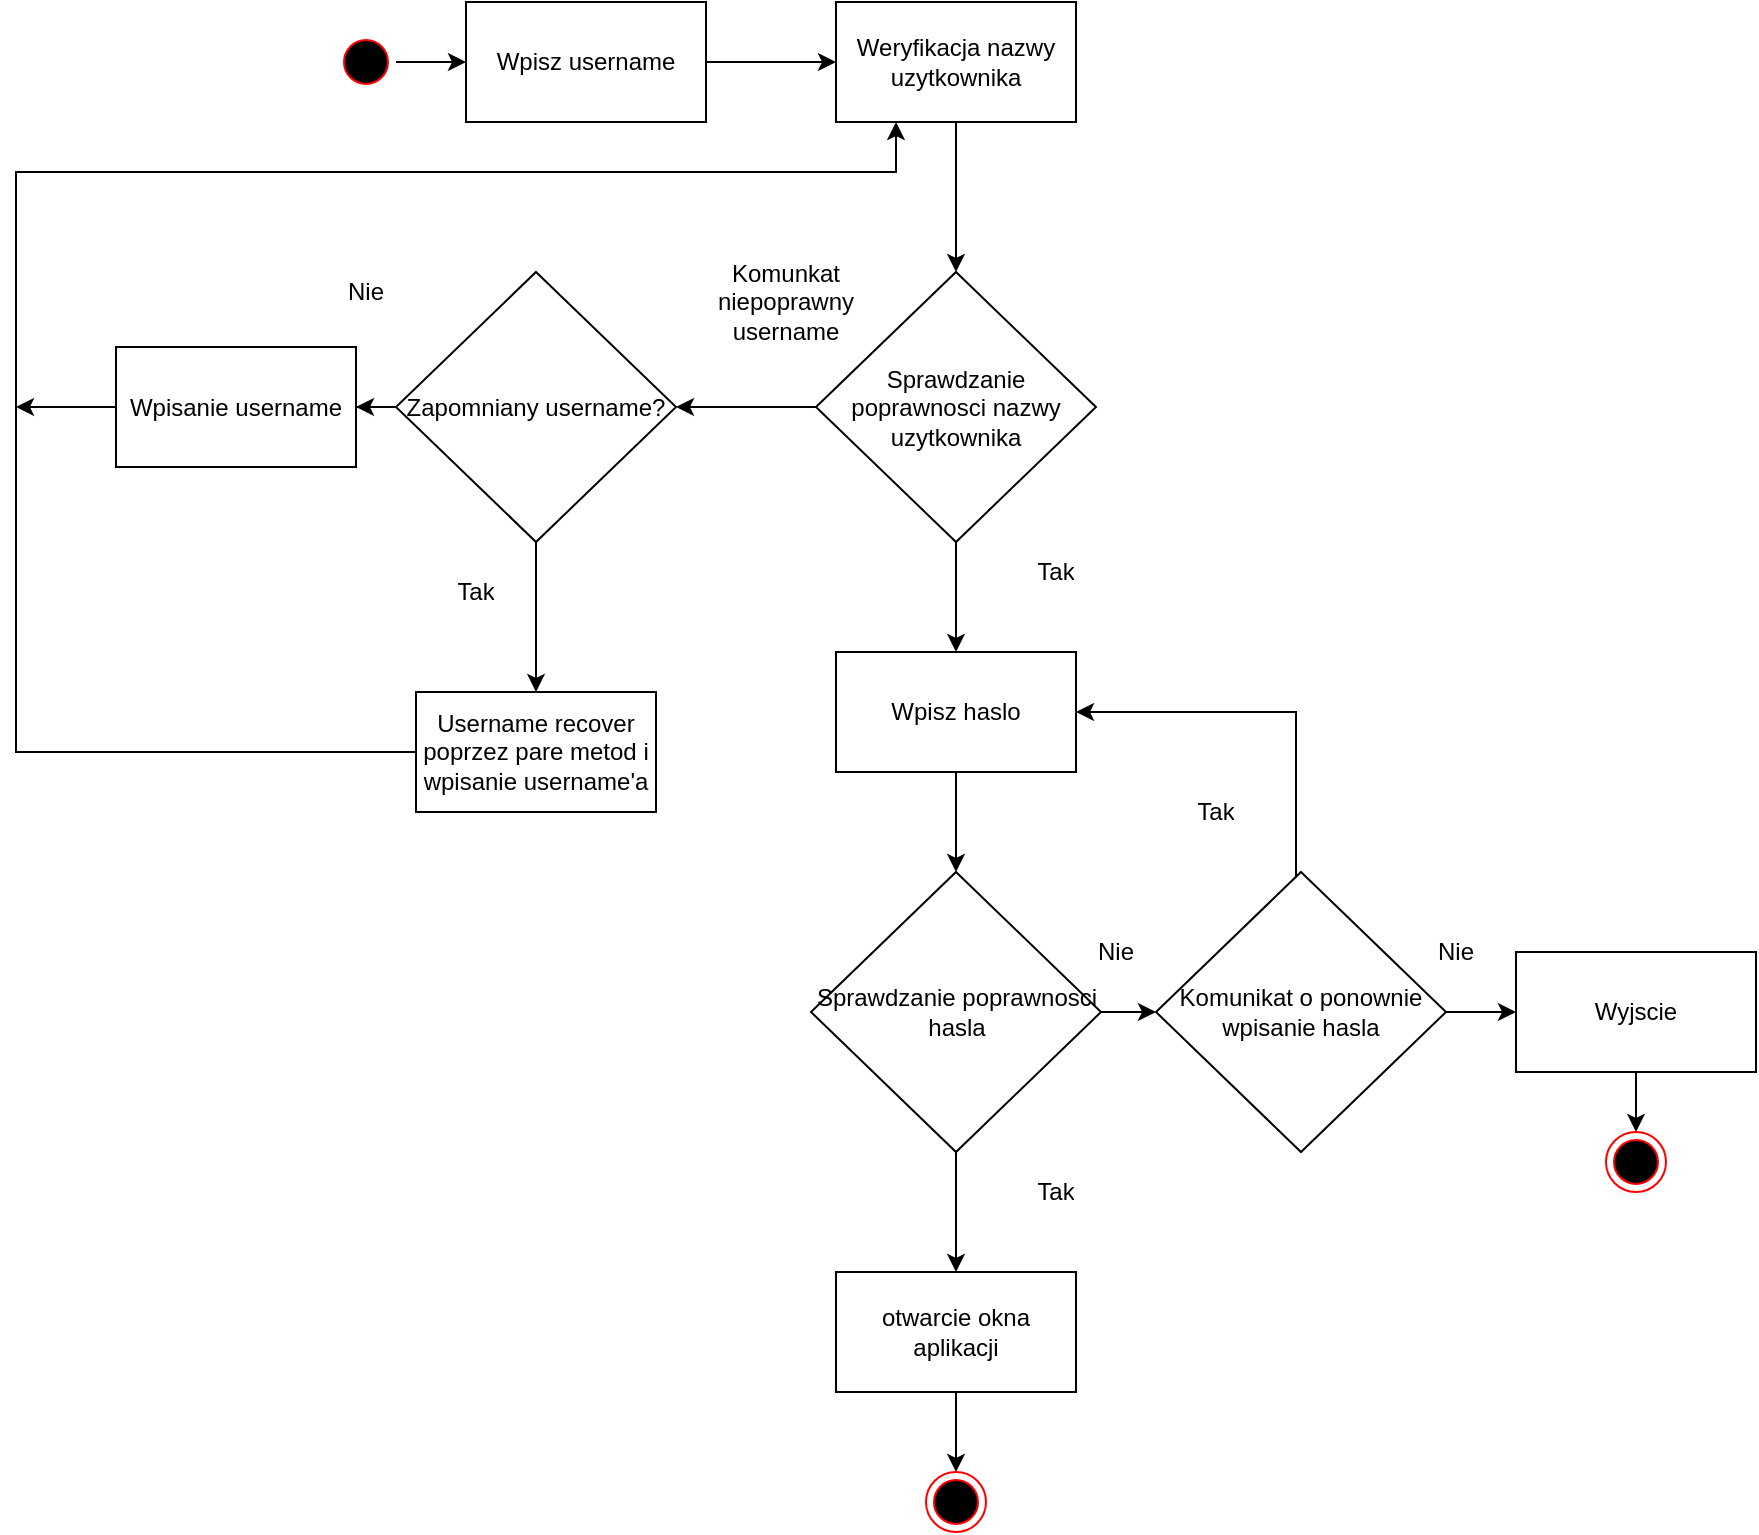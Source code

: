 <mxfile version="17.2.3" type="device"><diagram name="Page-1" id="0783ab3e-0a74-02c8-0abd-f7b4e66b4bec"><mxGraphModel dx="981" dy="548" grid="1" gridSize="10" guides="1" tooltips="1" connect="1" arrows="1" fold="1" page="1" pageScale="1" pageWidth="850" pageHeight="1100" background="none" math="0" shadow="0"><root><mxCell id="0"/><mxCell id="1" parent="0"/><mxCell id="t5-rndlql8GcK90suRuP-4" value="" style="edgeStyle=orthogonalEdgeStyle;rounded=0;orthogonalLoop=1;jettySize=auto;html=1;" parent="1" source="t5-rndlql8GcK90suRuP-1" target="t5-rndlql8GcK90suRuP-3" edge="1"><mxGeometry relative="1" as="geometry"/></mxCell><mxCell id="t5-rndlql8GcK90suRuP-1" value="" style="ellipse;html=1;shape=startState;fillColor=#000000;strokeColor=#ff0000;" parent="1" vertex="1"><mxGeometry x="170" y="220" width="30" height="30" as="geometry"/></mxCell><mxCell id="t5-rndlql8GcK90suRuP-7" value="" style="edgeStyle=orthogonalEdgeStyle;rounded=0;orthogonalLoop=1;jettySize=auto;html=1;" parent="1" source="t5-rndlql8GcK90suRuP-3" target="t5-rndlql8GcK90suRuP-6" edge="1"><mxGeometry relative="1" as="geometry"/></mxCell><mxCell id="t5-rndlql8GcK90suRuP-3" value="Wpisz username" style="whiteSpace=wrap;html=1;" parent="1" vertex="1"><mxGeometry x="235" y="205" width="120" height="60" as="geometry"/></mxCell><mxCell id="t5-rndlql8GcK90suRuP-9" value="" style="edgeStyle=orthogonalEdgeStyle;rounded=0;orthogonalLoop=1;jettySize=auto;html=1;" parent="1" source="t5-rndlql8GcK90suRuP-6" target="t5-rndlql8GcK90suRuP-8" edge="1"><mxGeometry relative="1" as="geometry"/></mxCell><mxCell id="t5-rndlql8GcK90suRuP-6" value="Weryfikacja nazwy uzytkownika" style="whiteSpace=wrap;html=1;" parent="1" vertex="1"><mxGeometry x="420" y="205" width="120" height="60" as="geometry"/></mxCell><mxCell id="t5-rndlql8GcK90suRuP-12" value="" style="edgeStyle=orthogonalEdgeStyle;rounded=0;orthogonalLoop=1;jettySize=auto;html=1;" parent="1" source="t5-rndlql8GcK90suRuP-8" target="t5-rndlql8GcK90suRuP-11" edge="1"><mxGeometry relative="1" as="geometry"/></mxCell><mxCell id="t5-rndlql8GcK90suRuP-24" value="" style="edgeStyle=orthogonalEdgeStyle;rounded=0;orthogonalLoop=1;jettySize=auto;html=1;" parent="1" source="t5-rndlql8GcK90suRuP-8" target="t5-rndlql8GcK90suRuP-23" edge="1"><mxGeometry relative="1" as="geometry"/></mxCell><mxCell id="t5-rndlql8GcK90suRuP-8" value="Sprawdzanie poprawnosci nazwy uzytkownika" style="rhombus;whiteSpace=wrap;html=1;" parent="1" vertex="1"><mxGeometry x="410" y="340" width="140" height="135" as="geometry"/></mxCell><UserObject label="Tak" placeholders="1" name="Variable" id="t5-rndlql8GcK90suRuP-10"><mxCell style="text;html=1;strokeColor=none;fillColor=none;align=center;verticalAlign=middle;whiteSpace=wrap;overflow=hidden;" parent="1" vertex="1"><mxGeometry x="490" y="480" width="80" height="20" as="geometry"/></mxCell></UserObject><mxCell id="t5-rndlql8GcK90suRuP-15" value="" style="edgeStyle=orthogonalEdgeStyle;rounded=0;orthogonalLoop=1;jettySize=auto;html=1;" parent="1" source="t5-rndlql8GcK90suRuP-11" target="t5-rndlql8GcK90suRuP-14" edge="1"><mxGeometry relative="1" as="geometry"/></mxCell><mxCell id="t5-rndlql8GcK90suRuP-11" value="Wpisz haslo" style="whiteSpace=wrap;html=1;" parent="1" vertex="1"><mxGeometry x="420" y="530" width="120" height="60" as="geometry"/></mxCell><UserObject label="Nie" placeholders="1" name="Variable" id="t5-rndlql8GcK90suRuP-13"><mxCell style="text;html=1;strokeColor=none;fillColor=none;align=center;verticalAlign=middle;whiteSpace=wrap;overflow=hidden;" parent="1" vertex="1"><mxGeometry x="520" y="670" width="80" height="20" as="geometry"/></mxCell></UserObject><mxCell id="t5-rndlql8GcK90suRuP-19" value="" style="edgeStyle=orthogonalEdgeStyle;rounded=0;orthogonalLoop=1;jettySize=auto;html=1;" parent="1" source="t5-rndlql8GcK90suRuP-14" target="t5-rndlql8GcK90suRuP-18" edge="1"><mxGeometry relative="1" as="geometry"/></mxCell><mxCell id="t5-rndlql8GcK90suRuP-32" value="" style="edgeStyle=orthogonalEdgeStyle;rounded=0;orthogonalLoop=1;jettySize=auto;html=1;" parent="1" source="t5-rndlql8GcK90suRuP-14" target="t5-rndlql8GcK90suRuP-31" edge="1"><mxGeometry relative="1" as="geometry"/></mxCell><mxCell id="t5-rndlql8GcK90suRuP-14" value="Sprawdzanie poprawnosci hasla" style="rhombus;whiteSpace=wrap;html=1;" parent="1" vertex="1"><mxGeometry x="407.5" y="640" width="145" height="140" as="geometry"/></mxCell><UserObject label="Tak" placeholders="1" name="Variable" id="t5-rndlql8GcK90suRuP-16"><mxCell style="text;html=1;strokeColor=none;fillColor=none;align=center;verticalAlign=middle;whiteSpace=wrap;overflow=hidden;" parent="1" vertex="1"><mxGeometry x="490" y="790" width="80" height="20" as="geometry"/></mxCell></UserObject><UserObject label="Komunkat niepoprawny username" placeholders="1" name="Variable" id="t5-rndlql8GcK90suRuP-17"><mxCell style="text;html=1;strokeColor=none;fillColor=none;align=center;verticalAlign=middle;whiteSpace=wrap;overflow=hidden;" parent="1" vertex="1"><mxGeometry x="340" y="330" width="110" height="50" as="geometry"/></mxCell></UserObject><mxCell id="t5-rndlql8GcK90suRuP-21" value="" style="edgeStyle=orthogonalEdgeStyle;rounded=0;orthogonalLoop=1;jettySize=auto;html=1;" parent="1" source="t5-rndlql8GcK90suRuP-18" target="t5-rndlql8GcK90suRuP-20" edge="1"><mxGeometry relative="1" as="geometry"/></mxCell><mxCell id="t5-rndlql8GcK90suRuP-18" value="otwarcie okna aplikacji" style="whiteSpace=wrap;html=1;" parent="1" vertex="1"><mxGeometry x="420" y="840" width="120" height="60" as="geometry"/></mxCell><mxCell id="t5-rndlql8GcK90suRuP-20" value="" style="ellipse;html=1;shape=endState;fillColor=#000000;strokeColor=#ff0000;" parent="1" vertex="1"><mxGeometry x="465" y="940" width="30" height="30" as="geometry"/></mxCell><mxCell id="t5-rndlql8GcK90suRuP-26" value="" style="edgeStyle=orthogonalEdgeStyle;rounded=0;orthogonalLoop=1;jettySize=auto;html=1;" parent="1" source="t5-rndlql8GcK90suRuP-23" target="t5-rndlql8GcK90suRuP-25" edge="1"><mxGeometry relative="1" as="geometry"/></mxCell><mxCell id="t5-rndlql8GcK90suRuP-28" value="" style="edgeStyle=orthogonalEdgeStyle;rounded=0;orthogonalLoop=1;jettySize=auto;html=1;" parent="1" source="t5-rndlql8GcK90suRuP-23" target="t5-rndlql8GcK90suRuP-27" edge="1"><mxGeometry relative="1" as="geometry"/></mxCell><mxCell id="t5-rndlql8GcK90suRuP-23" value="Zapomniany username?" style="rhombus;whiteSpace=wrap;html=1;" parent="1" vertex="1"><mxGeometry x="200" y="340" width="140" height="135" as="geometry"/></mxCell><mxCell id="t5-rndlql8GcK90suRuP-29" style="edgeStyle=orthogonalEdgeStyle;rounded=0;orthogonalLoop=1;jettySize=auto;html=1;entryX=0.25;entryY=1;entryDx=0;entryDy=0;" parent="1" source="t5-rndlql8GcK90suRuP-25" target="t5-rndlql8GcK90suRuP-6" edge="1"><mxGeometry relative="1" as="geometry"><mxPoint x="20" y="290" as="targetPoint"/><Array as="points"><mxPoint x="10" y="580"/><mxPoint x="10" y="290"/><mxPoint x="450" y="290"/></Array></mxGeometry></mxCell><mxCell id="t5-rndlql8GcK90suRuP-25" value="Username recover poprzez pare metod i wpisanie username'a" style="whiteSpace=wrap;html=1;" parent="1" vertex="1"><mxGeometry x="210" y="550" width="120" height="60" as="geometry"/></mxCell><mxCell id="t5-rndlql8GcK90suRuP-30" style="edgeStyle=orthogonalEdgeStyle;rounded=0;orthogonalLoop=1;jettySize=auto;html=1;" parent="1" source="t5-rndlql8GcK90suRuP-27" edge="1"><mxGeometry relative="1" as="geometry"><mxPoint x="10" y="407.5" as="targetPoint"/></mxGeometry></mxCell><mxCell id="t5-rndlql8GcK90suRuP-27" value="Wpisanie username" style="whiteSpace=wrap;html=1;" parent="1" vertex="1"><mxGeometry x="60" y="377.5" width="120" height="60" as="geometry"/></mxCell><mxCell id="t5-rndlql8GcK90suRuP-34" value="" style="edgeStyle=orthogonalEdgeStyle;rounded=0;orthogonalLoop=1;jettySize=auto;html=1;" parent="1" source="t5-rndlql8GcK90suRuP-31" target="t5-rndlql8GcK90suRuP-33" edge="1"><mxGeometry relative="1" as="geometry"/></mxCell><mxCell id="t5-rndlql8GcK90suRuP-38" value="" style="edgeStyle=orthogonalEdgeStyle;rounded=0;orthogonalLoop=1;jettySize=auto;html=1;entryX=1;entryY=0.5;entryDx=0;entryDy=0;" parent="1" source="t5-rndlql8GcK90suRuP-31" target="t5-rndlql8GcK90suRuP-11" edge="1"><mxGeometry relative="1" as="geometry"><Array as="points"><mxPoint x="650" y="560"/></Array></mxGeometry></mxCell><mxCell id="t5-rndlql8GcK90suRuP-31" value="Komunikat o ponownie wpisanie hasla" style="rhombus;whiteSpace=wrap;html=1;" parent="1" vertex="1"><mxGeometry x="580" y="640" width="145" height="140" as="geometry"/></mxCell><mxCell id="t5-rndlql8GcK90suRuP-36" style="edgeStyle=orthogonalEdgeStyle;rounded=0;orthogonalLoop=1;jettySize=auto;html=1;" parent="1" source="t5-rndlql8GcK90suRuP-33" target="t5-rndlql8GcK90suRuP-35" edge="1"><mxGeometry relative="1" as="geometry"/></mxCell><mxCell id="t5-rndlql8GcK90suRuP-33" value="Wyjscie" style="whiteSpace=wrap;html=1;" parent="1" vertex="1"><mxGeometry x="760" y="680" width="120" height="60" as="geometry"/></mxCell><mxCell id="t5-rndlql8GcK90suRuP-35" value="" style="ellipse;html=1;shape=endState;fillColor=#000000;strokeColor=#ff0000;" parent="1" vertex="1"><mxGeometry x="805" y="770" width="30" height="30" as="geometry"/></mxCell><UserObject label="Nie" placeholders="1" name="Variable" id="oAIrRYWNug64adPTdGiQ-2"><mxCell style="text;html=1;strokeColor=none;fillColor=none;align=center;verticalAlign=middle;whiteSpace=wrap;overflow=hidden;" vertex="1" parent="1"><mxGeometry x="690" y="670" width="80" height="20" as="geometry"/></mxCell></UserObject><UserObject label="Tak" placeholders="1" name="Variable" id="oAIrRYWNug64adPTdGiQ-3"><mxCell style="text;html=1;strokeColor=none;fillColor=none;align=center;verticalAlign=middle;whiteSpace=wrap;overflow=hidden;" vertex="1" parent="1"><mxGeometry x="570" y="600" width="80" height="20" as="geometry"/></mxCell></UserObject><UserObject label="Tak" placeholders="1" name="Variable" id="oAIrRYWNug64adPTdGiQ-4"><mxCell style="text;html=1;strokeColor=none;fillColor=none;align=center;verticalAlign=middle;whiteSpace=wrap;overflow=hidden;" vertex="1" parent="1"><mxGeometry x="200" y="490" width="80" height="20" as="geometry"/></mxCell></UserObject><UserObject label="Nie" placeholders="1" name="Variable" id="oAIrRYWNug64adPTdGiQ-5"><mxCell style="text;html=1;strokeColor=none;fillColor=none;align=center;verticalAlign=middle;whiteSpace=wrap;overflow=hidden;" vertex="1" parent="1"><mxGeometry x="145" y="340" width="80" height="20" as="geometry"/></mxCell></UserObject></root></mxGraphModel></diagram></mxfile>